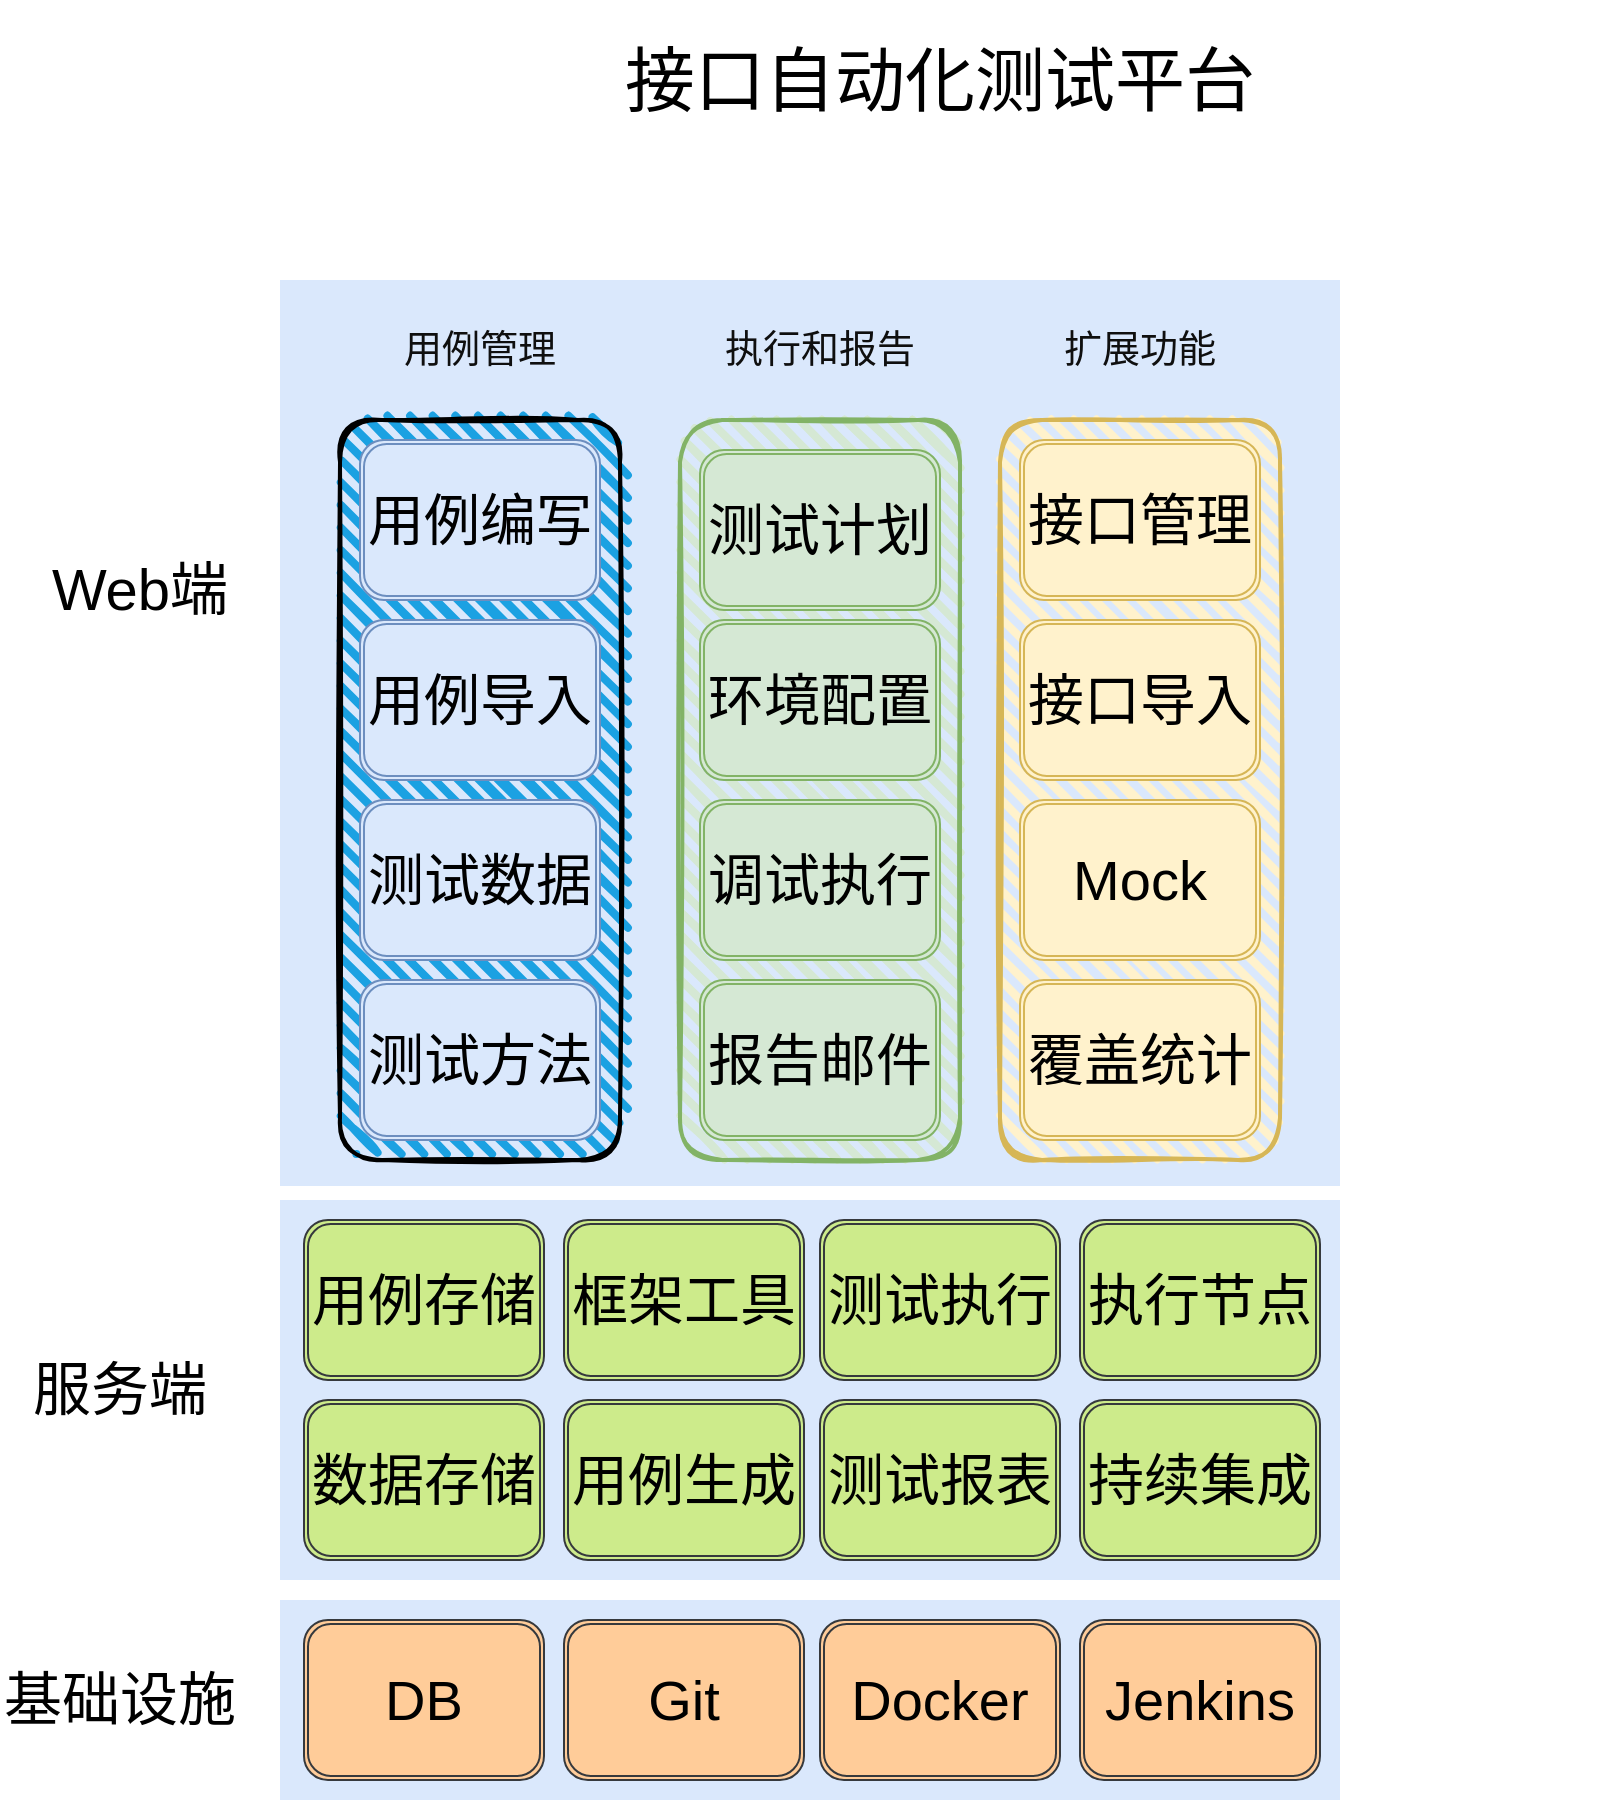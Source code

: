 <mxfile version="13.10.1" type="github">
  <diagram name="Page-1" id="197159a0-c6a4-9194-75a8-e4174976684c">
    <mxGraphModel dx="782" dy="437" grid="1" gridSize="10" guides="1" tooltips="1" connect="1" arrows="1" fold="1" page="1" pageScale="1.5" pageWidth="1169" pageHeight="826" background="none" math="0" shadow="0">
      <root>
        <mxCell id="0" style=";html=1;" />
        <mxCell id="1" style=";html=1;" parent="0" />
        <mxCell id="1257a543d1cacc4b-45" value="" style="whiteSpace=wrap;html=1;fillColor=#dae8fc;fontSize=14;strokeColor=none;verticalAlign=bottom;" parent="1" vertex="1">
          <mxGeometry x="230" y="770" width="530" height="190" as="geometry" />
        </mxCell>
        <mxCell id="1257a543d1cacc4b-43" value="" style="whiteSpace=wrap;html=1;fillColor=#dae8fc;fontSize=14;strokeColor=none;verticalAlign=top;" parent="1" vertex="1">
          <mxGeometry x="230" y="310" width="530" height="453" as="geometry" />
        </mxCell>
        <mxCell id="ElLBElQEtRB0eHO3DKkr-1" value="" style="whiteSpace=wrap;html=1;fillColor=#dae8fc;fontSize=14;strokeColor=none;verticalAlign=bottom;" parent="1" vertex="1">
          <mxGeometry x="230" y="970" width="530" height="100" as="geometry" />
        </mxCell>
        <mxCell id="ElLBElQEtRB0eHO3DKkr-3" value="&lt;font style=&quot;font-size: 35px&quot;&gt;接口自动化测试平台&lt;/font&gt;" style="text;html=1;strokeColor=none;fillColor=none;align=center;verticalAlign=middle;whiteSpace=wrap;rounded=0;" parent="1" vertex="1">
          <mxGeometry x="230" y="170" width="660" height="80" as="geometry" />
        </mxCell>
        <mxCell id="ElLBElQEtRB0eHO3DKkr-4" value="&lt;font style=&quot;font-size: 29px&quot;&gt;Web端&lt;/font&gt;" style="text;html=1;strokeColor=none;fillColor=none;align=center;verticalAlign=middle;whiteSpace=wrap;rounded=0;" parent="1" vertex="1">
          <mxGeometry x="100" y="450" width="120" height="30" as="geometry" />
        </mxCell>
        <mxCell id="ElLBElQEtRB0eHO3DKkr-5" value="&lt;span style=&quot;font-size: 29px&quot;&gt;服务端&lt;/span&gt;" style="text;html=1;strokeColor=none;fillColor=none;align=center;verticalAlign=middle;whiteSpace=wrap;rounded=0;" parent="1" vertex="1">
          <mxGeometry x="90" y="850" width="120" height="30" as="geometry" />
        </mxCell>
        <mxCell id="ElLBElQEtRB0eHO3DKkr-7" value="&lt;font style=&quot;font-size: 29px&quot;&gt;基础设施&lt;/font&gt;" style="text;html=1;strokeColor=none;fillColor=none;align=center;verticalAlign=middle;whiteSpace=wrap;rounded=0;" parent="1" vertex="1">
          <mxGeometry x="90" y="1005" width="120" height="30" as="geometry" />
        </mxCell>
        <mxCell id="ElLBElQEtRB0eHO3DKkr-21" value="&lt;span style=&quot;font-size: 28px&quot;&gt;数据存储&lt;br&gt;&lt;/span&gt;" style="shape=ext;double=1;rounded=1;whiteSpace=wrap;html=1;fillColor=#cdeb8b;strokeColor=#36393d;" parent="1" vertex="1">
          <mxGeometry x="242" y="870" width="120" height="80" as="geometry" />
        </mxCell>
        <mxCell id="ElLBElQEtRB0eHO3DKkr-22" value="&lt;span style=&quot;font-size: 28px&quot;&gt;测试执行&lt;/span&gt;" style="shape=ext;double=1;rounded=1;whiteSpace=wrap;html=1;fillColor=#cdeb8b;strokeColor=#36393d;" parent="1" vertex="1">
          <mxGeometry x="500" y="780" width="120" height="80" as="geometry" />
        </mxCell>
        <mxCell id="ElLBElQEtRB0eHO3DKkr-23" value="&lt;span style=&quot;font-size: 28px&quot;&gt;执行节点&lt;/span&gt;" style="shape=ext;double=1;rounded=1;whiteSpace=wrap;html=1;fillColor=#cdeb8b;strokeColor=#36393d;" parent="1" vertex="1">
          <mxGeometry x="630" y="780" width="120" height="80" as="geometry" />
        </mxCell>
        <mxCell id="ElLBElQEtRB0eHO3DKkr-25" value="&lt;span style=&quot;font-size: 28px&quot;&gt;用例存储&lt;br&gt;&lt;/span&gt;" style="shape=ext;double=1;rounded=1;whiteSpace=wrap;html=1;fillColor=#cdeb8b;strokeColor=#36393d;" parent="1" vertex="1">
          <mxGeometry x="242" y="780" width="120" height="80" as="geometry" />
        </mxCell>
        <mxCell id="ElLBElQEtRB0eHO3DKkr-26" value="&lt;span style=&quot;font-size: 28px&quot;&gt;持续集成&lt;/span&gt;" style="shape=ext;double=1;rounded=1;whiteSpace=wrap;html=1;fillColor=#cdeb8b;strokeColor=#36393d;" parent="1" vertex="1">
          <mxGeometry x="630" y="870" width="120" height="80" as="geometry" />
        </mxCell>
        <mxCell id="ElLBElQEtRB0eHO3DKkr-27" value="&lt;span style=&quot;font-size: 28px&quot;&gt;测试报表&lt;/span&gt;" style="shape=ext;double=1;rounded=1;whiteSpace=wrap;html=1;fillColor=#cdeb8b;strokeColor=#36393d;" parent="1" vertex="1">
          <mxGeometry x="500" y="870" width="120" height="80" as="geometry" />
        </mxCell>
        <mxCell id="ElLBElQEtRB0eHO3DKkr-28" value="&lt;span style=&quot;font-size: 28px&quot;&gt;用例生成&lt;/span&gt;" style="shape=ext;double=1;rounded=1;whiteSpace=wrap;html=1;fillColor=#cdeb8b;strokeColor=#36393d;" parent="1" vertex="1">
          <mxGeometry x="372" y="870" width="120" height="80" as="geometry" />
        </mxCell>
        <mxCell id="ElLBElQEtRB0eHO3DKkr-29" value="&lt;span style=&quot;font-size: 28px&quot;&gt;DB&lt;/span&gt;" style="shape=ext;double=1;rounded=1;whiteSpace=wrap;html=1;fillColor=#ffcc99;strokeColor=#36393d;" parent="1" vertex="1">
          <mxGeometry x="242" y="980" width="120" height="80" as="geometry" />
        </mxCell>
        <mxCell id="ElLBElQEtRB0eHO3DKkr-30" value="&lt;span style=&quot;font-size: 28px&quot;&gt;Git&lt;/span&gt;" style="shape=ext;double=1;rounded=1;whiteSpace=wrap;html=1;fillColor=#ffcc99;strokeColor=#36393d;" parent="1" vertex="1">
          <mxGeometry x="372" y="980" width="120" height="80" as="geometry" />
        </mxCell>
        <mxCell id="ElLBElQEtRB0eHO3DKkr-31" value="&lt;span style=&quot;font-size: 28px&quot;&gt;Docker&lt;/span&gt;" style="shape=ext;double=1;rounded=1;whiteSpace=wrap;html=1;fillColor=#ffcc99;strokeColor=#36393d;" parent="1" vertex="1">
          <mxGeometry x="500" y="980" width="120" height="80" as="geometry" />
        </mxCell>
        <mxCell id="ElLBElQEtRB0eHO3DKkr-32" value="&lt;span style=&quot;font-size: 28px&quot;&gt;Jenkins&lt;/span&gt;" style="shape=ext;double=1;rounded=1;whiteSpace=wrap;html=1;fillColor=#ffcc99;strokeColor=#36393d;" parent="1" vertex="1">
          <mxGeometry x="630" y="980" width="120" height="80" as="geometry" />
        </mxCell>
        <mxCell id="T85Ys3OjYyfQjblcwC62-1" value="&lt;span style=&quot;font-size: 28px&quot;&gt;框架工具&lt;/span&gt;" style="shape=ext;double=1;rounded=1;whiteSpace=wrap;html=1;fillColor=#cdeb8b;strokeColor=#36393d;" vertex="1" parent="1">
          <mxGeometry x="372" y="780" width="120" height="80" as="geometry" />
        </mxCell>
        <mxCell id="T85Ys3OjYyfQjblcwC62-2" value="" style="rounded=1;whiteSpace=wrap;html=1;strokeWidth=2;fillWeight=4;hachureGap=8;hachureAngle=45;fillColor=#1ba1e2;sketch=1;" vertex="1" parent="1">
          <mxGeometry x="260" y="380" width="140" height="370" as="geometry" />
        </mxCell>
        <mxCell id="T85Ys3OjYyfQjblcwC62-3" value="&lt;font style=&quot;font-size: 28px&quot;&gt;用例编写&lt;/font&gt;" style="shape=ext;double=1;rounded=1;whiteSpace=wrap;html=1;fillColor=#dae8fc;strokeColor=#6c8ebf;" vertex="1" parent="1">
          <mxGeometry x="270" y="390" width="120" height="80" as="geometry" />
        </mxCell>
        <mxCell id="T85Ys3OjYyfQjblcwC62-4" value="&lt;font style=&quot;font-size: 28px&quot;&gt;用例导入&lt;/font&gt;" style="shape=ext;double=1;rounded=1;whiteSpace=wrap;html=1;fillColor=#dae8fc;strokeColor=#6c8ebf;" vertex="1" parent="1">
          <mxGeometry x="270" y="480" width="120" height="80" as="geometry" />
        </mxCell>
        <mxCell id="T85Ys3OjYyfQjblcwC62-5" value="&lt;font style=&quot;font-size: 28px&quot;&gt;测试数据&lt;/font&gt;" style="shape=ext;double=1;rounded=1;whiteSpace=wrap;html=1;fillColor=#dae8fc;strokeColor=#6c8ebf;" vertex="1" parent="1">
          <mxGeometry x="270" y="570" width="120" height="80" as="geometry" />
        </mxCell>
        <mxCell id="T85Ys3OjYyfQjblcwC62-6" value="&lt;span style=&quot;font-size: 28px&quot;&gt;测试方法&lt;/span&gt;" style="shape=ext;double=1;rounded=1;whiteSpace=wrap;html=1;fillColor=#dae8fc;strokeColor=#6c8ebf;" vertex="1" parent="1">
          <mxGeometry x="270" y="660" width="120" height="80" as="geometry" />
        </mxCell>
        <mxCell id="T85Ys3OjYyfQjblcwC62-11" value="" style="rounded=1;whiteSpace=wrap;html=1;strokeWidth=2;fillWeight=4;hachureGap=8;hachureAngle=45;fillColor=#d5e8d4;sketch=1;strokeColor=#82b366;" vertex="1" parent="1">
          <mxGeometry x="430" y="380" width="140" height="370" as="geometry" />
        </mxCell>
        <mxCell id="T85Ys3OjYyfQjblcwC62-12" value="&lt;font style=&quot;font-size: 28px&quot;&gt;测试计划&lt;/font&gt;" style="shape=ext;double=1;rounded=1;whiteSpace=wrap;html=1;fillColor=#d5e8d4;strokeColor=#82b366;" vertex="1" parent="1">
          <mxGeometry x="440" y="395" width="120" height="80" as="geometry" />
        </mxCell>
        <mxCell id="T85Ys3OjYyfQjblcwC62-13" value="&lt;font style=&quot;font-size: 28px&quot;&gt;环境配置&lt;/font&gt;" style="shape=ext;double=1;rounded=1;whiteSpace=wrap;html=1;fillColor=#d5e8d4;strokeColor=#82b366;" vertex="1" parent="1">
          <mxGeometry x="440" y="480" width="120" height="80" as="geometry" />
        </mxCell>
        <mxCell id="T85Ys3OjYyfQjblcwC62-14" value="&lt;font style=&quot;font-size: 28px&quot;&gt;调试执行&lt;/font&gt;" style="shape=ext;double=1;rounded=1;whiteSpace=wrap;html=1;fillColor=#d5e8d4;strokeColor=#82b366;" vertex="1" parent="1">
          <mxGeometry x="440" y="570" width="120" height="80" as="geometry" />
        </mxCell>
        <mxCell id="T85Ys3OjYyfQjblcwC62-15" value="&lt;span style=&quot;font-size: 28px&quot;&gt;报告邮件&lt;/span&gt;" style="shape=ext;double=1;rounded=1;whiteSpace=wrap;html=1;fillColor=#d5e8d4;strokeColor=#82b366;" vertex="1" parent="1">
          <mxGeometry x="440" y="660" width="120" height="80" as="geometry" />
        </mxCell>
        <mxCell id="T85Ys3OjYyfQjblcwC62-16" value="" style="rounded=1;whiteSpace=wrap;html=1;strokeWidth=2;fillWeight=4;hachureGap=8;hachureAngle=45;fillColor=#fff2cc;sketch=1;strokeColor=#d6b656;" vertex="1" parent="1">
          <mxGeometry x="590" y="380" width="140" height="370" as="geometry" />
        </mxCell>
        <mxCell id="T85Ys3OjYyfQjblcwC62-17" value="&lt;font style=&quot;font-size: 28px&quot;&gt;接口管理&lt;/font&gt;" style="shape=ext;double=1;rounded=1;whiteSpace=wrap;html=1;fillColor=#fff2cc;strokeColor=#d6b656;" vertex="1" parent="1">
          <mxGeometry x="600" y="390" width="120" height="80" as="geometry" />
        </mxCell>
        <mxCell id="T85Ys3OjYyfQjblcwC62-18" value="&lt;font style=&quot;font-size: 28px&quot;&gt;接口导入&lt;/font&gt;" style="shape=ext;double=1;rounded=1;whiteSpace=wrap;html=1;fillColor=#fff2cc;strokeColor=#d6b656;" vertex="1" parent="1">
          <mxGeometry x="600" y="480" width="120" height="80" as="geometry" />
        </mxCell>
        <mxCell id="T85Ys3OjYyfQjblcwC62-19" value="&lt;font style=&quot;font-size: 28px&quot;&gt;Mock&lt;/font&gt;" style="shape=ext;double=1;rounded=1;whiteSpace=wrap;html=1;fillColor=#fff2cc;strokeColor=#d6b656;" vertex="1" parent="1">
          <mxGeometry x="600" y="570" width="120" height="80" as="geometry" />
        </mxCell>
        <mxCell id="T85Ys3OjYyfQjblcwC62-20" value="&lt;span style=&quot;font-size: 28px&quot;&gt;覆盖统计&lt;/span&gt;" style="shape=ext;double=1;rounded=1;whiteSpace=wrap;html=1;fillColor=#fff2cc;strokeColor=#d6b656;" vertex="1" parent="1">
          <mxGeometry x="600" y="660" width="120" height="80" as="geometry" />
        </mxCell>
        <mxCell id="T85Ys3OjYyfQjblcwC62-21" value="&lt;font style=&quot;font-size: 19px&quot; color=&quot;#0f0f0f&quot;&gt;用例管理&lt;/font&gt;" style="text;html=1;strokeColor=none;fillColor=none;align=center;verticalAlign=middle;whiteSpace=wrap;rounded=0;" vertex="1" parent="1">
          <mxGeometry x="280" y="320" width="100" height="50" as="geometry" />
        </mxCell>
        <mxCell id="T85Ys3OjYyfQjblcwC62-22" value="&lt;font style=&quot;font-size: 19px&quot; color=&quot;#0f0f0f&quot;&gt;执行和报告&lt;/font&gt;" style="text;html=1;strokeColor=none;fillColor=none;align=center;verticalAlign=middle;whiteSpace=wrap;rounded=0;" vertex="1" parent="1">
          <mxGeometry x="450" y="320" width="100" height="50" as="geometry" />
        </mxCell>
        <mxCell id="T85Ys3OjYyfQjblcwC62-23" value="&lt;font color=&quot;#0f0f0f&quot;&gt;&lt;span style=&quot;font-size: 19px&quot;&gt;扩展功能&lt;/span&gt;&lt;/font&gt;" style="text;html=1;strokeColor=none;fillColor=none;align=center;verticalAlign=middle;whiteSpace=wrap;rounded=0;" vertex="1" parent="1">
          <mxGeometry x="610" y="320" width="100" height="50" as="geometry" />
        </mxCell>
      </root>
    </mxGraphModel>
  </diagram>
</mxfile>
